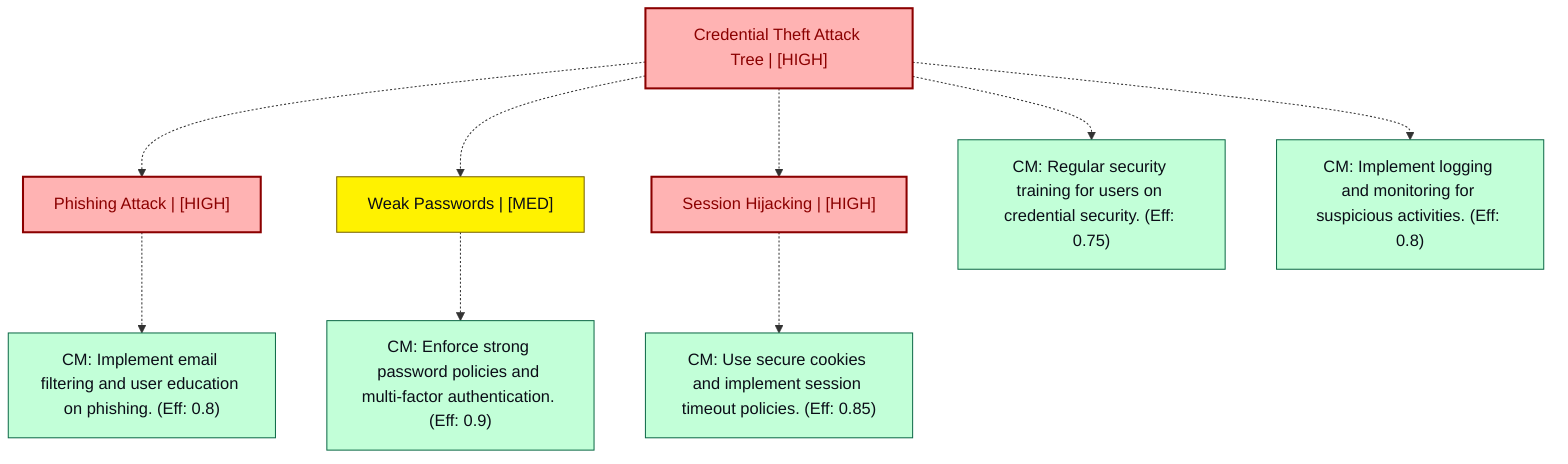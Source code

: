 graph TB
  node_01K65Y8ETTJDY5C6FED9V31Z8G["Credential Theft Attack Tree | [HIGH]"]:::highRisk
  node_01K65Y8ETTJDY5C6FED9V31Z8G-1["Phishing Attack | [HIGH]"]:::highRisk
  node_01K65Y8ETTJDY5C6FED9V31Z8G-1_cm_0["CM: Implement email filtering and user education on phishing. (Eff: 0.8)"]:::countermeasure
  node_01K65Y8ETTJDY5C6FED9V31Z8G-2["Weak Passwords | [MED]"]:::mediumRisk
  node_01K65Y8ETTJDY5C6FED9V31Z8G-2_cm_0["CM: Enforce strong password policies and multi-factor authentication. (Eff: 0.9)"]:::countermeasure
  node_01K65Y8ETTJDY5C6FED9V31Z8G-3["Session Hijacking | [HIGH]"]:::highRisk
  node_01K65Y8ETTJDY5C6FED9V31Z8G-3_cm_0["CM: Use secure cookies and implement session timeout policies. (Eff: 0.85)"]:::countermeasure
  node_01K65Y8ETTJDY5C6FED9V31Z8G_cm_0["CM: Regular security training for users on credential security. (Eff: 0.75)"]:::countermeasure
  node_01K65Y8ETTJDY5C6FED9V31Z8G_cm_1["CM: Implement logging and monitoring for suspicious activities. (Eff: 0.8)"]:::countermeasure

  node_01K65Y8ETTJDY5C6FED9V31Z8G -.-> node_01K65Y8ETTJDY5C6FED9V31Z8G-1
  node_01K65Y8ETTJDY5C6FED9V31Z8G-1 -.-> node_01K65Y8ETTJDY5C6FED9V31Z8G-1_cm_0
  node_01K65Y8ETTJDY5C6FED9V31Z8G -.-> node_01K65Y8ETTJDY5C6FED9V31Z8G-2
  node_01K65Y8ETTJDY5C6FED9V31Z8G-2 -.-> node_01K65Y8ETTJDY5C6FED9V31Z8G-2_cm_0
  node_01K65Y8ETTJDY5C6FED9V31Z8G -.-> node_01K65Y8ETTJDY5C6FED9V31Z8G-3
  node_01K65Y8ETTJDY5C6FED9V31Z8G-3 -.-> node_01K65Y8ETTJDY5C6FED9V31Z8G-3_cm_0
  node_01K65Y8ETTJDY5C6FED9V31Z8G -.-> node_01K65Y8ETTJDY5C6FED9V31Z8G_cm_0
  node_01K65Y8ETTJDY5C6FED9V31Z8G -.-> node_01K65Y8ETTJDY5C6FED9V31Z8G_cm_1

  classDef andNode fill:#FFB3B3,stroke:#8B0000,stroke-width:2px,color:#0B0D17
  classDef orNode fill:#C2FFD8,stroke:#106B49,stroke-width:2px,color:#0B0D17
  classDef leafNode fill:#73d1ff,stroke:#29ABE2,stroke-width:2px,color:#0B0D17
  classDef highRisk fill:#FFB3B3,color:#8B0000,stroke:#8B0000,stroke-width:2px
  classDef mediumRisk fill:#FFF200,stroke:#7A6300,stroke-width:1px,color:#0B0D17
  classDef lowRisk fill:#FFF2B3,stroke:#FFF2B3,stroke-width:1px,color:#0B0D17
  classDef countermeasure fill:#C2FFD8,stroke:#106B49,stroke-width:1px,color:#0B0D17
  classDef reference fill:#ffa1ad,stroke:#A259FF,stroke-width:1px,stroke-dasharray:3 3,color:#0B0D17
  classDef mitreNode stroke-dasharray:5 5
  classDef note fill:#ffffcc,stroke:#ffcc00,stroke-width:2px,stroke-dasharray:5 5